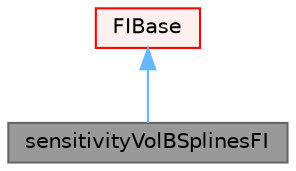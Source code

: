 digraph "sensitivityVolBSplinesFI"
{
 // LATEX_PDF_SIZE
  bgcolor="transparent";
  edge [fontname=Helvetica,fontsize=10,labelfontname=Helvetica,labelfontsize=10];
  node [fontname=Helvetica,fontsize=10,shape=box,height=0.2,width=0.4];
  Node1 [id="Node000001",label="sensitivityVolBSplinesFI",height=0.2,width=0.4,color="gray40", fillcolor="grey60", style="filled", fontcolor="black",tooltip="Calculation of adjoint based sensitivities at vol B-Splines control points using the FI approach."];
  Node2 -> Node1 [id="edge1_Node000001_Node000002",dir="back",color="steelblue1",style="solid",tooltip=" "];
  Node2 [id="Node000002",label="FIBase",height=0.2,width=0.4,color="red", fillcolor="#FFF0F0", style="filled",URL="$classFoam_1_1incompressible_1_1FIBase.html",tooltip="Base class for Field Integral-based sensitivity derivatives."];
}
